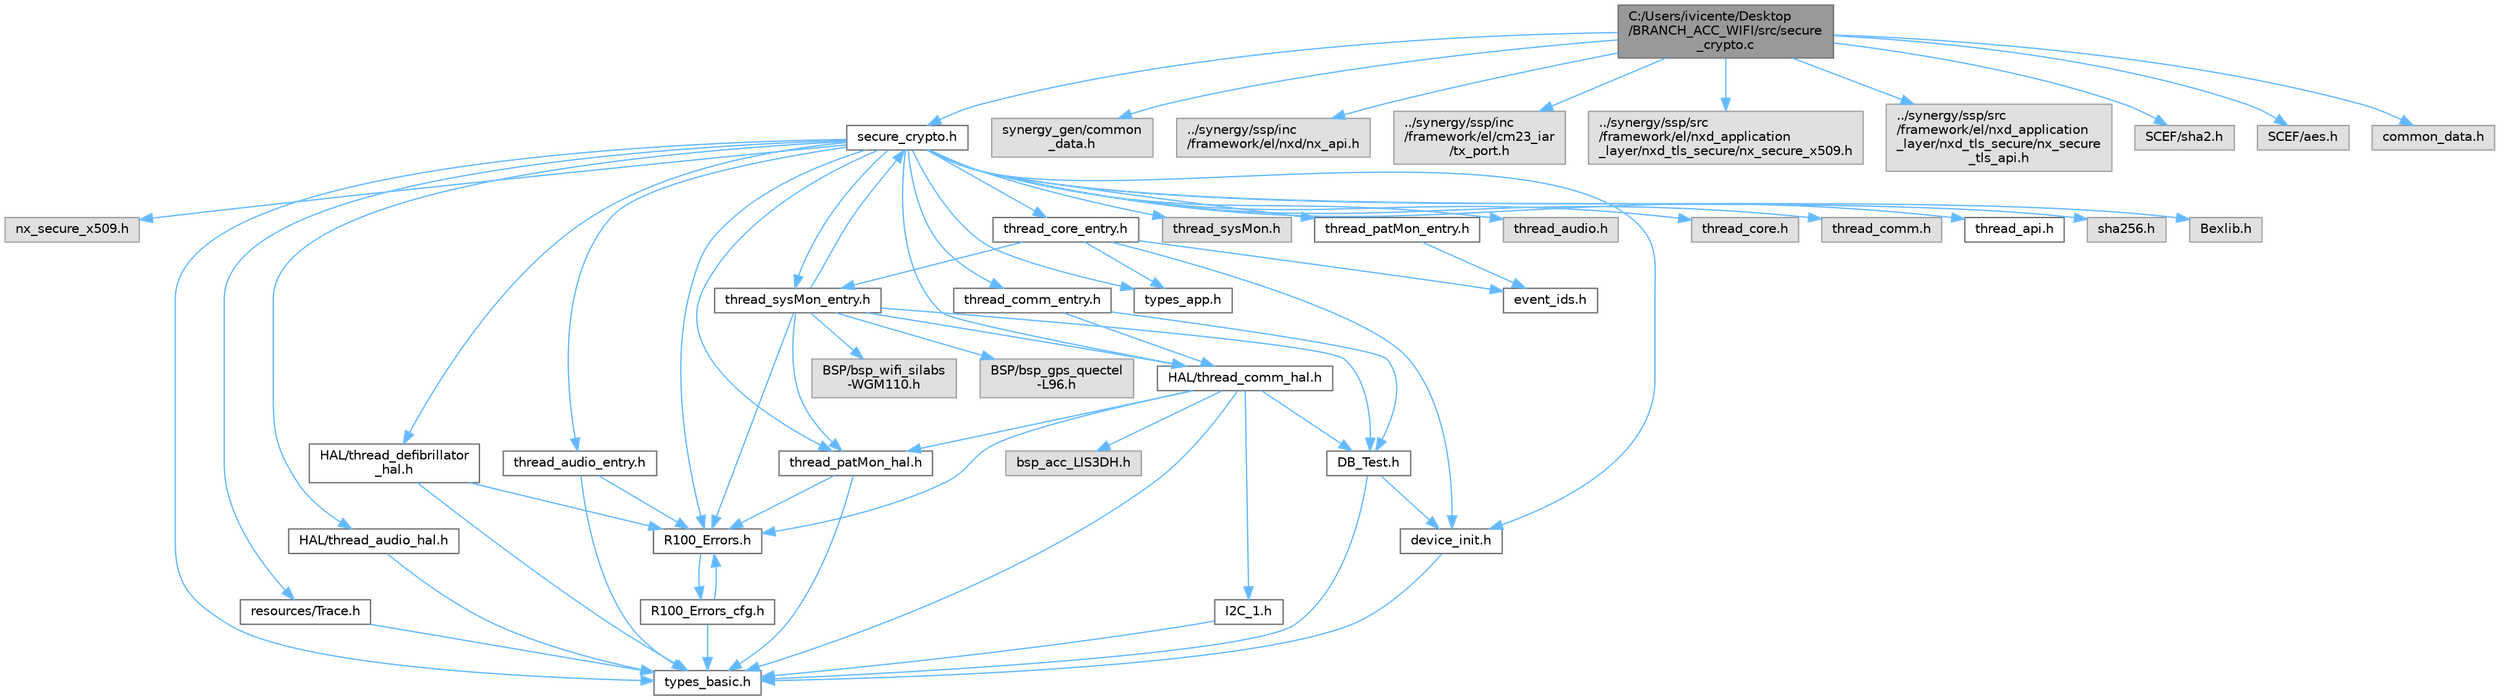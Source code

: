 digraph "C:/Users/ivicente/Desktop/BRANCH_ACC_WIFI/src/secure_crypto.c"
{
 // LATEX_PDF_SIZE
  bgcolor="transparent";
  edge [fontname=Helvetica,fontsize=10,labelfontname=Helvetica,labelfontsize=10];
  node [fontname=Helvetica,fontsize=10,shape=box,height=0.2,width=0.4];
  Node1 [id="Node000001",label="C:/Users/ivicente/Desktop\l/BRANCH_ACC_WIFI/src/secure\l_crypto.c",height=0.2,width=0.4,color="gray40", fillcolor="grey60", style="filled", fontcolor="black",tooltip="NetX secure for check certificates. To use these functions you must first call nx_init()."];
  Node1 -> Node2 [id="edge67_Node000001_Node000002",color="steelblue1",style="solid",tooltip=" "];
  Node2 [id="Node000002",label="secure_crypto.h",height=0.2,width=0.4,color="grey40", fillcolor="white", style="filled",URL="$a00050.html",tooltip="NetX secure for check certificates."];
  Node2 -> Node3 [id="edge68_Node000002_Node000003",color="steelblue1",style="solid",tooltip=" "];
  Node3 [id="Node000003",label="nx_secure_x509.h",height=0.2,width=0.4,color="grey60", fillcolor="#E0E0E0", style="filled",tooltip=" "];
  Node2 -> Node4 [id="edge69_Node000002_Node000004",color="steelblue1",style="solid",tooltip=" "];
  Node4 [id="Node000004",label="HAL/thread_comm_hal.h",height=0.2,width=0.4,color="grey40", fillcolor="white", style="filled",URL="$a00191.html",tooltip="Header with functions related to the HAL Comm."];
  Node4 -> Node5 [id="edge70_Node000004_Node000005",color="steelblue1",style="solid",tooltip=" "];
  Node5 [id="Node000005",label="R100_Errors.h",height=0.2,width=0.4,color="grey40", fillcolor="white", style="filled",URL="$a00038.html",tooltip=" "];
  Node5 -> Node6 [id="edge71_Node000005_Node000006",color="steelblue1",style="solid",tooltip=" "];
  Node6 [id="Node000006",label="R100_Errors_cfg.h",height=0.2,width=0.4,color="grey40", fillcolor="white", style="filled",URL="$a00044.html",tooltip=" "];
  Node6 -> Node5 [id="edge72_Node000006_Node000005",color="steelblue1",style="solid",tooltip=" "];
  Node6 -> Node7 [id="edge73_Node000006_Node000007",color="steelblue1",style="solid",tooltip=" "];
  Node7 [id="Node000007",label="types_basic.h",height=0.2,width=0.4,color="grey40", fillcolor="white", style="filled",URL="$a00137.html",tooltip="Basic Types' definition."];
  Node4 -> Node7 [id="edge74_Node000004_Node000007",color="steelblue1",style="solid",tooltip=" "];
  Node4 -> Node8 [id="edge75_Node000004_Node000008",color="steelblue1",style="solid",tooltip=" "];
  Node8 [id="Node000008",label="thread_patMon_hal.h",height=0.2,width=0.4,color="grey40", fillcolor="white", style="filled",URL="$a00221.html",tooltip="Header with functions related to the patMon BSP service."];
  Node8 -> Node7 [id="edge76_Node000008_Node000007",color="steelblue1",style="solid",tooltip=" "];
  Node8 -> Node5 [id="edge77_Node000008_Node000005",color="steelblue1",style="solid",tooltip=" "];
  Node4 -> Node9 [id="edge78_Node000004_Node000009",color="steelblue1",style="solid",tooltip=" "];
  Node9 [id="Node000009",label="DB_Test.h",height=0.2,width=0.4,color="grey40", fillcolor="white", style="filled",URL="$a00011.html",tooltip="Test File header file."];
  Node9 -> Node10 [id="edge79_Node000009_Node000010",color="steelblue1",style="solid",tooltip=" "];
  Node10 [id="Node000010",label="device_init.h",height=0.2,width=0.4,color="grey40", fillcolor="white", style="filled",URL="$a00017.html",tooltip=" "];
  Node10 -> Node7 [id="edge80_Node000010_Node000007",color="steelblue1",style="solid",tooltip=" "];
  Node9 -> Node7 [id="edge81_Node000009_Node000007",color="steelblue1",style="solid",tooltip=" "];
  Node4 -> Node11 [id="edge82_Node000004_Node000011",color="steelblue1",style="solid",tooltip=" "];
  Node11 [id="Node000011",label="I2C_1.h",height=0.2,width=0.4,color="grey40", fillcolor="white", style="filled",URL="$a00161.html",tooltip="Header with functions related to the I2C-1."];
  Node11 -> Node7 [id="edge83_Node000011_Node000007",color="steelblue1",style="solid",tooltip=" "];
  Node4 -> Node12 [id="edge84_Node000004_Node000012",color="steelblue1",style="solid",tooltip=" "];
  Node12 [id="Node000012",label="bsp_acc_LIS3DH.h",height=0.2,width=0.4,color="grey60", fillcolor="#E0E0E0", style="filled",tooltip=" "];
  Node2 -> Node10 [id="edge85_Node000002_Node000010",color="steelblue1",style="solid",tooltip=" "];
  Node2 -> Node13 [id="edge86_Node000002_Node000013",color="steelblue1",style="solid",tooltip=" "];
  Node13 [id="Node000013",label="resources/Trace.h",height=0.2,width=0.4,color="grey40", fillcolor="white", style="filled",URL="$a00251.html",tooltip=" "];
  Node13 -> Node7 [id="edge87_Node000013_Node000007",color="steelblue1",style="solid",tooltip=" "];
  Node2 -> Node5 [id="edge88_Node000002_Node000005",color="steelblue1",style="solid",tooltip=" "];
  Node2 -> Node7 [id="edge89_Node000002_Node000007",color="steelblue1",style="solid",tooltip=" "];
  Node2 -> Node14 [id="edge90_Node000002_Node000014",color="steelblue1",style="solid",tooltip=" "];
  Node14 [id="Node000014",label="types_app.h",height=0.2,width=0.4,color="grey40", fillcolor="white", style="filled",URL="$a00134.html",tooltip="Common Types' definition."];
  Node2 -> Node15 [id="edge91_Node000002_Node000015",color="steelblue1",style="solid",tooltip=" "];
  Node15 [id="Node000015",label="HAL/thread_defibrillator\l_hal.h",height=0.2,width=0.4,color="grey40", fillcolor="white", style="filled",URL="$a00203.html",tooltip="Header with functions related to the defibrillator BSP service."];
  Node15 -> Node7 [id="edge92_Node000015_Node000007",color="steelblue1",style="solid",tooltip=" "];
  Node15 -> Node5 [id="edge93_Node000015_Node000005",color="steelblue1",style="solid",tooltip=" "];
  Node2 -> Node8 [id="edge94_Node000002_Node000008",color="steelblue1",style="solid",tooltip=" "];
  Node2 -> Node16 [id="edge95_Node000002_Node000016",color="steelblue1",style="solid",tooltip=" "];
  Node16 [id="Node000016",label="HAL/thread_audio_hal.h",height=0.2,width=0.4,color="grey40", fillcolor="white", style="filled",URL="$a00185.html",tooltip="Header with functions related to the audio BSP service."];
  Node16 -> Node7 [id="edge96_Node000016_Node000007",color="steelblue1",style="solid",tooltip=" "];
  Node2 -> Node17 [id="edge97_Node000002_Node000017",color="steelblue1",style="solid",tooltip=" "];
  Node17 [id="Node000017",label="thread_comm_entry.h",height=0.2,width=0.4,color="grey40", fillcolor="white", style="filled",URL="$a00083.html",tooltip="Header for Comm Thread entry."];
  Node17 -> Node4 [id="edge98_Node000017_Node000004",color="steelblue1",style="solid",tooltip=" "];
  Node17 -> Node9 [id="edge99_Node000017_Node000009",color="steelblue1",style="solid",tooltip=" "];
  Node2 -> Node18 [id="edge100_Node000002_Node000018",color="steelblue1",style="solid",tooltip=" "];
  Node18 [id="Node000018",label="thread_patMon_entry.h",height=0.2,width=0.4,color="grey40", fillcolor="white", style="filled",URL="$a00119.html",tooltip=" "];
  Node18 -> Node19 [id="edge101_Node000018_Node000019",color="steelblue1",style="solid",tooltip=" "];
  Node19 [id="Node000019",label="event_ids.h",height=0.2,width=0.4,color="grey40", fillcolor="white", style="filled",URL="$a00020.html",tooltip="Event identifiers header file."];
  Node2 -> Node20 [id="edge102_Node000002_Node000020",color="steelblue1",style="solid",tooltip=" "];
  Node20 [id="Node000020",label="thread_sysMon_entry.h",height=0.2,width=0.4,color="grey40", fillcolor="white", style="filled",URL="$a00131.html",tooltip="Header with functions related to the system monitor service."];
  Node20 -> Node5 [id="edge103_Node000020_Node000005",color="steelblue1",style="solid",tooltip=" "];
  Node20 -> Node8 [id="edge104_Node000020_Node000008",color="steelblue1",style="solid",tooltip=" "];
  Node20 -> Node4 [id="edge105_Node000020_Node000004",color="steelblue1",style="solid",tooltip=" "];
  Node20 -> Node9 [id="edge106_Node000020_Node000009",color="steelblue1",style="solid",tooltip=" "];
  Node20 -> Node2 [id="edge107_Node000020_Node000002",color="steelblue1",style="solid",tooltip=" "];
  Node20 -> Node21 [id="edge108_Node000020_Node000021",color="steelblue1",style="solid",tooltip=" "];
  Node21 [id="Node000021",label="BSP/bsp_wifi_silabs\l-WGM110.h",height=0.2,width=0.4,color="grey60", fillcolor="#E0E0E0", style="filled",tooltip=" "];
  Node20 -> Node22 [id="edge109_Node000020_Node000022",color="steelblue1",style="solid",tooltip=" "];
  Node22 [id="Node000022",label="BSP/bsp_gps_quectel\l-L96.h",height=0.2,width=0.4,color="grey60", fillcolor="#E0E0E0", style="filled",tooltip=" "];
  Node2 -> Node23 [id="edge110_Node000002_Node000023",color="steelblue1",style="solid",tooltip=" "];
  Node23 [id="Node000023",label="thread_sysMon.h",height=0.2,width=0.4,color="grey60", fillcolor="#E0E0E0", style="filled",tooltip=" "];
  Node2 -> Node24 [id="edge111_Node000002_Node000024",color="steelblue1",style="solid",tooltip=" "];
  Node24 [id="Node000024",label="thread_audio_entry.h",height=0.2,width=0.4,color="grey40", fillcolor="white", style="filled",URL="$a00077.html",tooltip="Header with functions related to the audio service."];
  Node24 -> Node5 [id="edge112_Node000024_Node000005",color="steelblue1",style="solid",tooltip=" "];
  Node24 -> Node7 [id="edge113_Node000024_Node000007",color="steelblue1",style="solid",tooltip=" "];
  Node2 -> Node25 [id="edge114_Node000002_Node000025",color="steelblue1",style="solid",tooltip=" "];
  Node25 [id="Node000025",label="thread_audio.h",height=0.2,width=0.4,color="grey60", fillcolor="#E0E0E0", style="filled",tooltip=" "];
  Node2 -> Node26 [id="edge115_Node000002_Node000026",color="steelblue1",style="solid",tooltip=" "];
  Node26 [id="Node000026",label="thread_core_entry.h",height=0.2,width=0.4,color="grey40", fillcolor="white", style="filled",URL="$a00089.html",tooltip="Header with functions related to the core service."];
  Node26 -> Node10 [id="edge116_Node000026_Node000010",color="steelblue1",style="solid",tooltip=" "];
  Node26 -> Node14 [id="edge117_Node000026_Node000014",color="steelblue1",style="solid",tooltip=" "];
  Node26 -> Node19 [id="edge118_Node000026_Node000019",color="steelblue1",style="solid",tooltip=" "];
  Node26 -> Node20 [id="edge119_Node000026_Node000020",color="steelblue1",style="solid",tooltip=" "];
  Node2 -> Node27 [id="edge120_Node000002_Node000027",color="steelblue1",style="solid",tooltip=" "];
  Node27 [id="Node000027",label="thread_core.h",height=0.2,width=0.4,color="grey60", fillcolor="#E0E0E0", style="filled",tooltip=" "];
  Node2 -> Node28 [id="edge121_Node000002_Node000028",color="steelblue1",style="solid",tooltip=" "];
  Node28 [id="Node000028",label="thread_comm.h",height=0.2,width=0.4,color="grey60", fillcolor="#E0E0E0", style="filled",tooltip=" "];
  Node2 -> Node29 [id="edge122_Node000002_Node000029",color="steelblue1",style="solid",tooltip=" "];
  Node29 [id="Node000029",label="thread_api.h",height=0.2,width=0.4,color="grey40", fillcolor="white", style="filled",URL="$a00071.html",tooltip="Header with functions related to thread APIs."];
  Node2 -> Node30 [id="edge123_Node000002_Node000030",color="steelblue1",style="solid",tooltip=" "];
  Node30 [id="Node000030",label="sha256.h",height=0.2,width=0.4,color="grey60", fillcolor="#E0E0E0", style="filled",tooltip=" "];
  Node2 -> Node31 [id="edge124_Node000002_Node000031",color="steelblue1",style="solid",tooltip=" "];
  Node31 [id="Node000031",label="Bexlib.h",height=0.2,width=0.4,color="grey60", fillcolor="#E0E0E0", style="filled",tooltip=" "];
  Node1 -> Node32 [id="edge125_Node000001_Node000032",color="steelblue1",style="solid",tooltip=" "];
  Node32 [id="Node000032",label="synergy_gen/common\l_data.h",height=0.2,width=0.4,color="grey60", fillcolor="#E0E0E0", style="filled",tooltip=" "];
  Node1 -> Node33 [id="edge126_Node000001_Node000033",color="steelblue1",style="solid",tooltip=" "];
  Node33 [id="Node000033",label="../synergy/ssp/inc\l/framework/el/nxd/nx_api.h",height=0.2,width=0.4,color="grey60", fillcolor="#E0E0E0", style="filled",tooltip=" "];
  Node1 -> Node34 [id="edge127_Node000001_Node000034",color="steelblue1",style="solid",tooltip=" "];
  Node34 [id="Node000034",label="../synergy/ssp/inc\l/framework/el/cm23_iar\l/tx_port.h",height=0.2,width=0.4,color="grey60", fillcolor="#E0E0E0", style="filled",tooltip=" "];
  Node1 -> Node35 [id="edge128_Node000001_Node000035",color="steelblue1",style="solid",tooltip=" "];
  Node35 [id="Node000035",label="../synergy/ssp/src\l/framework/el/nxd_application\l_layer/nxd_tls_secure/nx_secure_x509.h",height=0.2,width=0.4,color="grey60", fillcolor="#E0E0E0", style="filled",tooltip=" "];
  Node1 -> Node36 [id="edge129_Node000001_Node000036",color="steelblue1",style="solid",tooltip=" "];
  Node36 [id="Node000036",label="../synergy/ssp/src\l/framework/el/nxd_application\l_layer/nxd_tls_secure/nx_secure\l_tls_api.h",height=0.2,width=0.4,color="grey60", fillcolor="#E0E0E0", style="filled",tooltip=" "];
  Node1 -> Node37 [id="edge130_Node000001_Node000037",color="steelblue1",style="solid",tooltip=" "];
  Node37 [id="Node000037",label="SCEF/sha2.h",height=0.2,width=0.4,color="grey60", fillcolor="#E0E0E0", style="filled",tooltip=" "];
  Node1 -> Node38 [id="edge131_Node000001_Node000038",color="steelblue1",style="solid",tooltip=" "];
  Node38 [id="Node000038",label="SCEF/aes.h",height=0.2,width=0.4,color="grey60", fillcolor="#E0E0E0", style="filled",tooltip=" "];
  Node1 -> Node39 [id="edge132_Node000001_Node000039",color="steelblue1",style="solid",tooltip=" "];
  Node39 [id="Node000039",label="common_data.h",height=0.2,width=0.4,color="grey60", fillcolor="#E0E0E0", style="filled",tooltip=" "];
}
